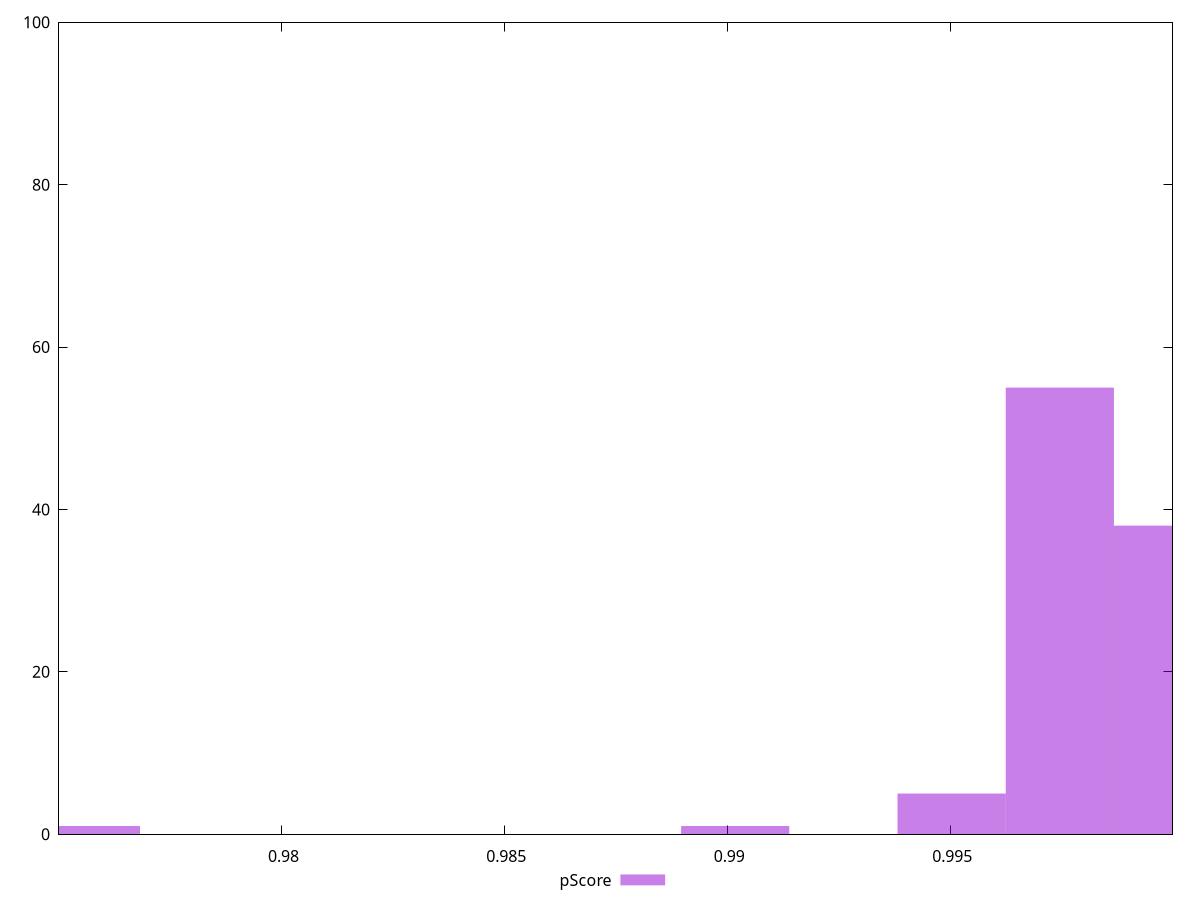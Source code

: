 reset

$pScore <<EOF
0.975615512703041 1
0.9998845553075942 38
0.9974576510471389 55
0.9950307467866836 5
0.9901769382657729 1
EOF

set key outside below
set boxwidth 0.002426904260455326
set xrange [0.975012098151885:0.9999840491574434]
set yrange [0:100]
set trange [0:100]
set style fill transparent solid 0.5 noborder
set terminal svg size 640, 490 enhanced background rgb 'white'
set output "reports/report_00030_2021-02-24T20-42-31.540Z/estimated-input-latency/samples/music/pScore/histogram.svg"

plot $pScore title "pScore" with boxes

reset
